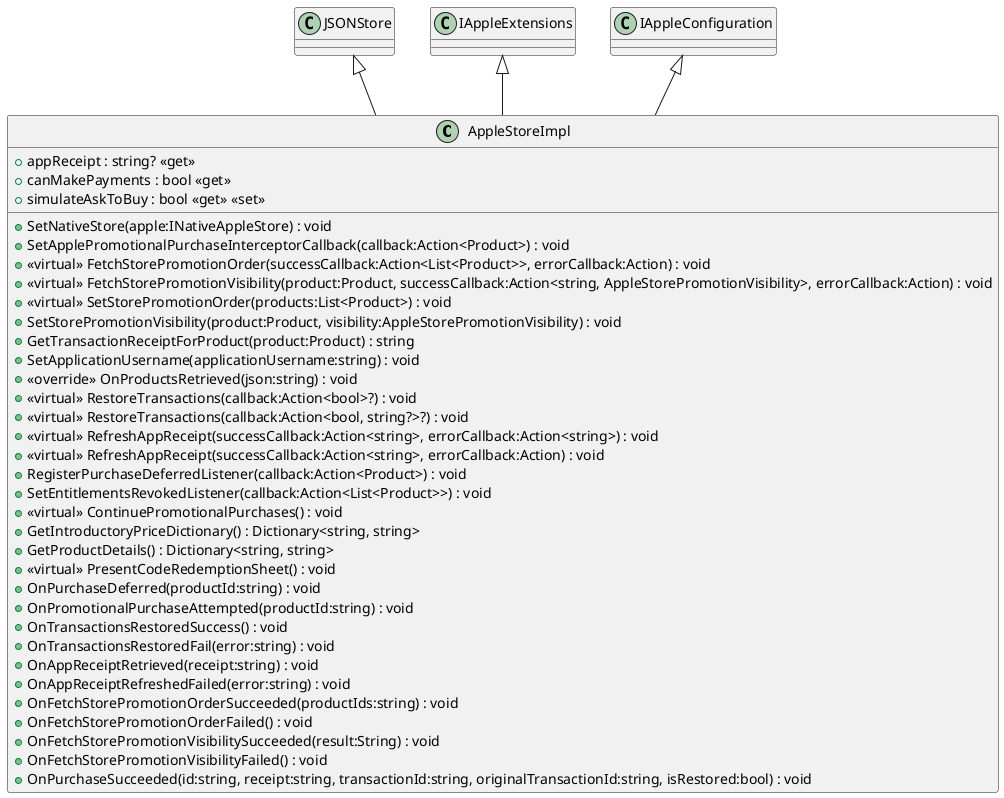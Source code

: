 @startuml
class AppleStoreImpl {
    + SetNativeStore(apple:INativeAppleStore) : void
    + appReceipt : string? <<get>>
    + canMakePayments : bool <<get>>
    + SetApplePromotionalPurchaseInterceptorCallback(callback:Action<Product>) : void
    + simulateAskToBuy : bool <<get>> <<set>>
    + <<virtual>> FetchStorePromotionOrder(successCallback:Action<List<Product>>, errorCallback:Action) : void
    + <<virtual>> FetchStorePromotionVisibility(product:Product, successCallback:Action<string, AppleStorePromotionVisibility>, errorCallback:Action) : void
    + <<virtual>> SetStorePromotionOrder(products:List<Product>) : void
    + SetStorePromotionVisibility(product:Product, visibility:AppleStorePromotionVisibility) : void
    + GetTransactionReceiptForProduct(product:Product) : string
    + SetApplicationUsername(applicationUsername:string) : void
    + <<override>> OnProductsRetrieved(json:string) : void
    + <<virtual>> RestoreTransactions(callback:Action<bool>?) : void
    + <<virtual>> RestoreTransactions(callback:Action<bool, string?>?) : void
    + <<virtual>> RefreshAppReceipt(successCallback:Action<string>, errorCallback:Action<string>) : void
    + <<virtual>> RefreshAppReceipt(successCallback:Action<string>, errorCallback:Action) : void
    + RegisterPurchaseDeferredListener(callback:Action<Product>) : void
    + SetEntitlementsRevokedListener(callback:Action<List<Product>>) : void
    + <<virtual>> ContinuePromotionalPurchases() : void
    + GetIntroductoryPriceDictionary() : Dictionary<string, string>
    + GetProductDetails() : Dictionary<string, string>
    + <<virtual>> PresentCodeRedemptionSheet() : void
    + OnPurchaseDeferred(productId:string) : void
    + OnPromotionalPurchaseAttempted(productId:string) : void
    + OnTransactionsRestoredSuccess() : void
    + OnTransactionsRestoredFail(error:string) : void
    + OnAppReceiptRetrieved(receipt:string) : void
    + OnAppReceiptRefreshedFailed(error:string) : void
    + OnFetchStorePromotionOrderSucceeded(productIds:string) : void
    + OnFetchStorePromotionOrderFailed() : void
    + OnFetchStorePromotionVisibilitySucceeded(result:String) : void
    + OnFetchStorePromotionVisibilityFailed() : void
    + OnPurchaseSucceeded(id:string, receipt:string, transactionId:string, originalTransactionId:string, isRestored:bool) : void
}
JSONStore <|-- AppleStoreImpl
IAppleExtensions <|-- AppleStoreImpl
IAppleConfiguration <|-- AppleStoreImpl
@enduml
